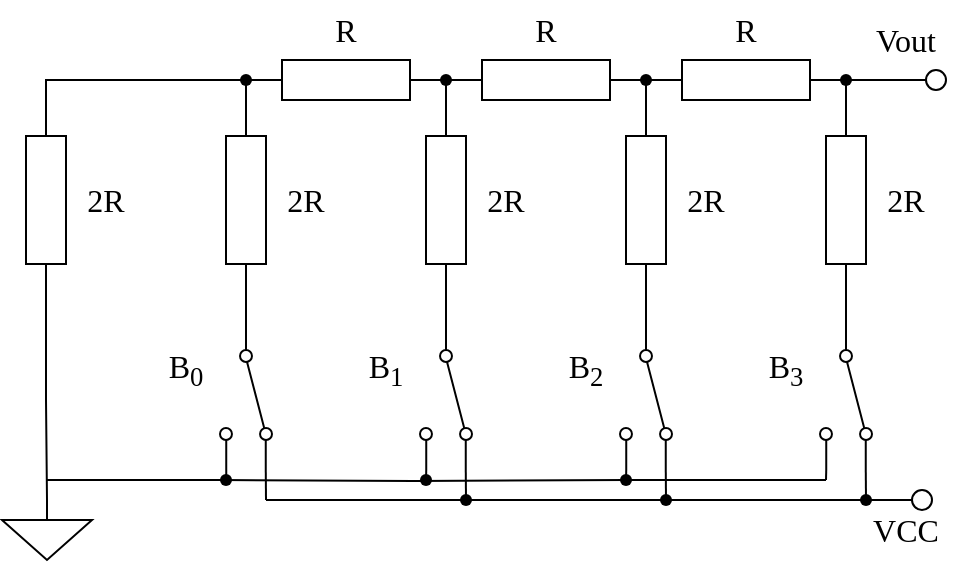 <mxfile version="26.2.9">
  <diagram name="第 1 页" id="8nPp42vIfeSO5kFA-lU3">
    <mxGraphModel dx="741" dy="409" grid="1" gridSize="10" guides="1" tooltips="1" connect="1" arrows="1" fold="1" page="1" pageScale="1" pageWidth="1600" pageHeight="900" math="0" shadow="0">
      <root>
        <mxCell id="0" />
        <mxCell id="1" parent="0" />
        <mxCell id="BS9RdD2L82Xt9nRUD7uX-1" value="" style="pointerEvents=1;verticalLabelPosition=bottom;shadow=0;dashed=0;align=center;html=1;verticalAlign=top;shape=mxgraph.electrical.resistors.resistor_1;rotation=90;" vertex="1" parent="1">
          <mxGeometry x="250" y="410" width="100" height="20" as="geometry" />
        </mxCell>
        <mxCell id="BS9RdD2L82Xt9nRUD7uX-2" value="&lt;font face=&quot;Times New Roman&quot; style=&quot;font-size: 16px;&quot;&gt;2R&lt;/font&gt;" style="text;html=1;align=center;verticalAlign=middle;whiteSpace=wrap;rounded=0;" vertex="1" parent="1">
          <mxGeometry x="300" y="405" width="60" height="30" as="geometry" />
        </mxCell>
        <mxCell id="BS9RdD2L82Xt9nRUD7uX-30" style="edgeStyle=orthogonalEdgeStyle;shape=connector;rounded=0;orthogonalLoop=1;jettySize=auto;html=1;exitX=1;exitY=0.5;exitDx=0;exitDy=0;exitPerimeter=0;entryX=0;entryY=0.5;entryDx=0;entryDy=0;strokeColor=default;align=center;verticalAlign=middle;fontFamily=Helvetica;fontSize=11;fontColor=default;labelBackgroundColor=default;startFill=0;endArrow=none;" edge="1" parent="1" source="BS9RdD2L82Xt9nRUD7uX-3" target="BS9RdD2L82Xt9nRUD7uX-11">
          <mxGeometry relative="1" as="geometry" />
        </mxCell>
        <mxCell id="BS9RdD2L82Xt9nRUD7uX-3" value="" style="pointerEvents=1;verticalLabelPosition=bottom;shadow=0;dashed=0;align=center;html=1;verticalAlign=top;shape=mxgraph.electrical.resistors.resistor_1;rotation=90;" vertex="1" parent="1">
          <mxGeometry x="350" y="410" width="100" height="20" as="geometry" />
        </mxCell>
        <mxCell id="BS9RdD2L82Xt9nRUD7uX-4" value="&lt;font face=&quot;Times New Roman&quot; style=&quot;font-size: 16px;&quot;&gt;2R&lt;/font&gt;" style="text;html=1;align=center;verticalAlign=middle;whiteSpace=wrap;rounded=0;" vertex="1" parent="1">
          <mxGeometry x="400" y="405" width="60" height="30" as="geometry" />
        </mxCell>
        <mxCell id="BS9RdD2L82Xt9nRUD7uX-29" style="edgeStyle=orthogonalEdgeStyle;shape=connector;rounded=0;orthogonalLoop=1;jettySize=auto;html=1;exitX=1;exitY=0.5;exitDx=0;exitDy=0;exitPerimeter=0;entryX=0;entryY=0.5;entryDx=0;entryDy=0;strokeColor=default;align=center;verticalAlign=middle;fontFamily=Helvetica;fontSize=11;fontColor=default;labelBackgroundColor=default;startFill=0;endArrow=none;" edge="1" parent="1" source="BS9RdD2L82Xt9nRUD7uX-5" target="BS9RdD2L82Xt9nRUD7uX-12">
          <mxGeometry relative="1" as="geometry" />
        </mxCell>
        <mxCell id="BS9RdD2L82Xt9nRUD7uX-5" value="" style="pointerEvents=1;verticalLabelPosition=bottom;shadow=0;dashed=0;align=center;html=1;verticalAlign=top;shape=mxgraph.electrical.resistors.resistor_1;rotation=90;" vertex="1" parent="1">
          <mxGeometry x="450" y="410" width="100" height="20" as="geometry" />
        </mxCell>
        <mxCell id="BS9RdD2L82Xt9nRUD7uX-6" value="&lt;font face=&quot;Times New Roman&quot; style=&quot;font-size: 16px;&quot;&gt;2R&lt;/font&gt;" style="text;html=1;align=center;verticalAlign=middle;whiteSpace=wrap;rounded=0;" vertex="1" parent="1">
          <mxGeometry x="500" y="405" width="60" height="30" as="geometry" />
        </mxCell>
        <mxCell id="BS9RdD2L82Xt9nRUD7uX-28" style="edgeStyle=orthogonalEdgeStyle;shape=connector;rounded=0;orthogonalLoop=1;jettySize=auto;html=1;exitX=1;exitY=0.5;exitDx=0;exitDy=0;exitPerimeter=0;entryX=0;entryY=0.5;entryDx=0;entryDy=0;strokeColor=default;align=center;verticalAlign=middle;fontFamily=Helvetica;fontSize=11;fontColor=default;labelBackgroundColor=default;startFill=0;endArrow=none;" edge="1" parent="1" source="BS9RdD2L82Xt9nRUD7uX-7" target="BS9RdD2L82Xt9nRUD7uX-13">
          <mxGeometry relative="1" as="geometry" />
        </mxCell>
        <mxCell id="BS9RdD2L82Xt9nRUD7uX-7" value="" style="pointerEvents=1;verticalLabelPosition=bottom;shadow=0;dashed=0;align=center;html=1;verticalAlign=top;shape=mxgraph.electrical.resistors.resistor_1;rotation=90;" vertex="1" parent="1">
          <mxGeometry x="550" y="410" width="100" height="20" as="geometry" />
        </mxCell>
        <mxCell id="BS9RdD2L82Xt9nRUD7uX-8" value="&lt;font face=&quot;Times New Roman&quot; style=&quot;font-size: 16px;&quot;&gt;2R&lt;/font&gt;" style="text;html=1;align=center;verticalAlign=middle;whiteSpace=wrap;rounded=0;" vertex="1" parent="1">
          <mxGeometry x="600" y="405" width="60" height="30" as="geometry" />
        </mxCell>
        <mxCell id="BS9RdD2L82Xt9nRUD7uX-27" style="edgeStyle=orthogonalEdgeStyle;shape=connector;rounded=0;orthogonalLoop=1;jettySize=auto;html=1;exitX=1;exitY=0.5;exitDx=0;exitDy=0;exitPerimeter=0;entryX=0;entryY=0.5;entryDx=0;entryDy=0;strokeColor=default;align=center;verticalAlign=middle;fontFamily=Helvetica;fontSize=11;fontColor=default;labelBackgroundColor=default;startFill=0;endArrow=none;" edge="1" parent="1" source="BS9RdD2L82Xt9nRUD7uX-9" target="BS9RdD2L82Xt9nRUD7uX-14">
          <mxGeometry relative="1" as="geometry" />
        </mxCell>
        <mxCell id="BS9RdD2L82Xt9nRUD7uX-9" value="" style="pointerEvents=1;verticalLabelPosition=bottom;shadow=0;dashed=0;align=center;html=1;verticalAlign=top;shape=mxgraph.electrical.resistors.resistor_1;rotation=90;" vertex="1" parent="1">
          <mxGeometry x="650" y="410" width="100" height="20" as="geometry" />
        </mxCell>
        <mxCell id="BS9RdD2L82Xt9nRUD7uX-10" value="&lt;font face=&quot;Times New Roman&quot; style=&quot;font-size: 16px;&quot;&gt;2R&lt;/font&gt;" style="text;html=1;align=center;verticalAlign=middle;whiteSpace=wrap;rounded=0;" vertex="1" parent="1">
          <mxGeometry x="700" y="405" width="60" height="30" as="geometry" />
        </mxCell>
        <mxCell id="BS9RdD2L82Xt9nRUD7uX-33" style="edgeStyle=orthogonalEdgeStyle;shape=connector;rounded=0;orthogonalLoop=1;jettySize=auto;html=1;exitDx=0;exitDy=0;strokeColor=default;align=center;verticalAlign=middle;fontFamily=Helvetica;fontSize=11;fontColor=default;labelBackgroundColor=default;startFill=0;endArrow=none;" edge="1" parent="1" source="BS9RdD2L82Xt9nRUD7uX-57">
          <mxGeometry relative="1" as="geometry">
            <mxPoint x="300" y="560" as="targetPoint" />
            <Array as="points">
              <mxPoint x="300" y="560" />
            </Array>
          </mxGeometry>
        </mxCell>
        <mxCell id="BS9RdD2L82Xt9nRUD7uX-40" style="edgeStyle=orthogonalEdgeStyle;shape=connector;rounded=0;orthogonalLoop=1;jettySize=auto;html=1;exitX=1;exitY=0.12;exitDx=0;exitDy=0;strokeColor=default;align=center;verticalAlign=middle;fontFamily=Helvetica;fontSize=11;fontColor=default;labelBackgroundColor=default;startFill=0;endArrow=none;" edge="1" parent="1" source="BS9RdD2L82Xt9nRUD7uX-11">
          <mxGeometry relative="1" as="geometry">
            <mxPoint x="410" y="570" as="targetPoint" />
          </mxGeometry>
        </mxCell>
        <mxCell id="BS9RdD2L82Xt9nRUD7uX-11" value="" style="html=1;shape=mxgraph.electrical.electro-mechanical.twoWaySwitch;aspect=fixed;elSwitchState=2;direction=south;" vertex="1" parent="1">
          <mxGeometry x="387" y="480" width="26" height="75" as="geometry" />
        </mxCell>
        <mxCell id="BS9RdD2L82Xt9nRUD7uX-35" style="edgeStyle=orthogonalEdgeStyle;shape=connector;rounded=0;orthogonalLoop=1;jettySize=auto;html=1;exitDx=0;exitDy=0;strokeColor=default;align=center;verticalAlign=middle;fontFamily=Helvetica;fontSize=11;fontColor=default;labelBackgroundColor=default;startFill=0;endArrow=none;" edge="1" parent="1" source="BS9RdD2L82Xt9nRUD7uX-59">
          <mxGeometry relative="1" as="geometry">
            <mxPoint x="489.952" y="560" as="targetPoint" />
          </mxGeometry>
        </mxCell>
        <mxCell id="BS9RdD2L82Xt9nRUD7uX-41" style="edgeStyle=orthogonalEdgeStyle;shape=connector;rounded=0;orthogonalLoop=1;jettySize=auto;html=1;exitDx=0;exitDy=0;strokeColor=default;align=center;verticalAlign=middle;fontFamily=Helvetica;fontSize=11;fontColor=default;labelBackgroundColor=default;startFill=0;endArrow=none;" edge="1" parent="1" source="BS9RdD2L82Xt9nRUD7uX-63">
          <mxGeometry relative="1" as="geometry">
            <mxPoint x="510" y="570" as="targetPoint" />
          </mxGeometry>
        </mxCell>
        <mxCell id="BS9RdD2L82Xt9nRUD7uX-12" value="" style="html=1;shape=mxgraph.electrical.electro-mechanical.twoWaySwitch;aspect=fixed;elSwitchState=2;direction=south;" vertex="1" parent="1">
          <mxGeometry x="487" y="480" width="26" height="75" as="geometry" />
        </mxCell>
        <mxCell id="BS9RdD2L82Xt9nRUD7uX-36" style="edgeStyle=orthogonalEdgeStyle;shape=connector;rounded=0;orthogonalLoop=1;jettySize=auto;html=1;exitX=1;exitY=0.88;exitDx=0;exitDy=0;strokeColor=default;align=center;verticalAlign=middle;fontFamily=Helvetica;fontSize=11;fontColor=default;labelBackgroundColor=default;startFill=0;endArrow=none;" edge="1" parent="1" source="BS9RdD2L82Xt9nRUD7uX-13">
          <mxGeometry relative="1" as="geometry">
            <mxPoint x="590" y="555" as="targetPoint" />
          </mxGeometry>
        </mxCell>
        <mxCell id="BS9RdD2L82Xt9nRUD7uX-37" style="edgeStyle=orthogonalEdgeStyle;shape=connector;rounded=0;orthogonalLoop=1;jettySize=auto;html=1;exitX=1;exitY=0.88;exitDx=0;exitDy=0;strokeColor=default;align=center;verticalAlign=middle;fontFamily=Helvetica;fontSize=11;fontColor=default;labelBackgroundColor=default;startFill=0;endArrow=none;" edge="1" parent="1" source="BS9RdD2L82Xt9nRUD7uX-13">
          <mxGeometry relative="1" as="geometry">
            <mxPoint x="590" y="560" as="targetPoint" />
          </mxGeometry>
        </mxCell>
        <mxCell id="BS9RdD2L82Xt9nRUD7uX-42" style="edgeStyle=orthogonalEdgeStyle;shape=connector;rounded=0;orthogonalLoop=1;jettySize=auto;html=1;exitDx=0;exitDy=0;strokeColor=default;align=center;verticalAlign=middle;fontFamily=Helvetica;fontSize=11;fontColor=default;labelBackgroundColor=default;startFill=0;endArrow=none;" edge="1" parent="1" source="BS9RdD2L82Xt9nRUD7uX-65">
          <mxGeometry relative="1" as="geometry">
            <mxPoint x="610" y="570" as="targetPoint" />
          </mxGeometry>
        </mxCell>
        <mxCell id="BS9RdD2L82Xt9nRUD7uX-13" value="" style="html=1;shape=mxgraph.electrical.electro-mechanical.twoWaySwitch;aspect=fixed;elSwitchState=2;direction=south;" vertex="1" parent="1">
          <mxGeometry x="587" y="480" width="26" height="75" as="geometry" />
        </mxCell>
        <mxCell id="BS9RdD2L82Xt9nRUD7uX-38" style="edgeStyle=orthogonalEdgeStyle;shape=connector;rounded=0;orthogonalLoop=1;jettySize=auto;html=1;exitX=1;exitY=0.88;exitDx=0;exitDy=0;strokeColor=default;align=center;verticalAlign=middle;fontFamily=Helvetica;fontSize=11;fontColor=default;labelBackgroundColor=default;startFill=0;endArrow=none;" edge="1" parent="1" source="BS9RdD2L82Xt9nRUD7uX-14">
          <mxGeometry relative="1" as="geometry">
            <mxPoint x="690" y="560" as="targetPoint" />
          </mxGeometry>
        </mxCell>
        <mxCell id="BS9RdD2L82Xt9nRUD7uX-43" style="edgeStyle=orthogonalEdgeStyle;shape=connector;rounded=0;orthogonalLoop=1;jettySize=auto;html=1;exitX=1;exitY=0.12;exitDx=0;exitDy=0;strokeColor=default;align=center;verticalAlign=middle;fontFamily=Helvetica;fontSize=11;fontColor=default;labelBackgroundColor=default;startFill=0;endArrow=none;" edge="1" parent="1" source="BS9RdD2L82Xt9nRUD7uX-14">
          <mxGeometry relative="1" as="geometry">
            <mxPoint x="710" y="570" as="targetPoint" />
          </mxGeometry>
        </mxCell>
        <mxCell id="BS9RdD2L82Xt9nRUD7uX-14" value="" style="html=1;shape=mxgraph.electrical.electro-mechanical.twoWaySwitch;aspect=fixed;elSwitchState=2;direction=south;" vertex="1" parent="1">
          <mxGeometry x="687" y="480" width="26" height="75" as="geometry" />
        </mxCell>
        <mxCell id="BS9RdD2L82Xt9nRUD7uX-15" value="" style="pointerEvents=1;verticalLabelPosition=bottom;shadow=0;dashed=0;align=center;html=1;verticalAlign=top;shape=mxgraph.electrical.resistors.resistor_1;" vertex="1" parent="1">
          <mxGeometry x="400" y="350" width="100" height="20" as="geometry" />
        </mxCell>
        <mxCell id="BS9RdD2L82Xt9nRUD7uX-17" value="&lt;font face=&quot;Times New Roman&quot; style=&quot;font-size: 16px;&quot;&gt;R&lt;/font&gt;" style="text;html=1;align=center;verticalAlign=middle;whiteSpace=wrap;rounded=0;" vertex="1" parent="1">
          <mxGeometry x="420" y="320" width="60" height="30" as="geometry" />
        </mxCell>
        <mxCell id="BS9RdD2L82Xt9nRUD7uX-18" value="" style="pointerEvents=1;verticalLabelPosition=bottom;shadow=0;dashed=0;align=center;html=1;verticalAlign=top;shape=mxgraph.electrical.resistors.resistor_1;" vertex="1" parent="1">
          <mxGeometry x="500" y="350" width="100" height="20" as="geometry" />
        </mxCell>
        <mxCell id="BS9RdD2L82Xt9nRUD7uX-19" value="&lt;font face=&quot;Times New Roman&quot; style=&quot;font-size: 16px;&quot;&gt;R&lt;/font&gt;" style="text;html=1;align=center;verticalAlign=middle;whiteSpace=wrap;rounded=0;" vertex="1" parent="1">
          <mxGeometry x="520" y="320" width="60" height="30" as="geometry" />
        </mxCell>
        <mxCell id="BS9RdD2L82Xt9nRUD7uX-20" value="" style="pointerEvents=1;verticalLabelPosition=bottom;shadow=0;dashed=0;align=center;html=1;verticalAlign=top;shape=mxgraph.electrical.resistors.resistor_1;" vertex="1" parent="1">
          <mxGeometry x="600" y="350" width="100" height="20" as="geometry" />
        </mxCell>
        <mxCell id="BS9RdD2L82Xt9nRUD7uX-21" value="&lt;font face=&quot;Times New Roman&quot; style=&quot;font-size: 16px;&quot;&gt;R&lt;/font&gt;" style="text;html=1;align=center;verticalAlign=middle;whiteSpace=wrap;rounded=0;" vertex="1" parent="1">
          <mxGeometry x="620" y="320" width="60" height="30" as="geometry" />
        </mxCell>
        <mxCell id="BS9RdD2L82Xt9nRUD7uX-22" style="edgeStyle=orthogonalEdgeStyle;rounded=0;orthogonalLoop=1;jettySize=auto;html=1;exitX=0;exitY=0.5;exitDx=0;exitDy=0;exitPerimeter=0;entryX=0;entryY=0.5;entryDx=0;entryDy=0;entryPerimeter=0;endArrow=none;startFill=0;" edge="1" parent="1" source="BS9RdD2L82Xt9nRUD7uX-1" target="BS9RdD2L82Xt9nRUD7uX-15">
          <mxGeometry relative="1" as="geometry">
            <Array as="points">
              <mxPoint x="300" y="360" />
            </Array>
          </mxGeometry>
        </mxCell>
        <mxCell id="BS9RdD2L82Xt9nRUD7uX-23" style="edgeStyle=orthogonalEdgeStyle;rounded=0;orthogonalLoop=1;jettySize=auto;html=1;exitDx=0;exitDy=0;exitPerimeter=0;entryX=0;entryY=0.5;entryDx=0;entryDy=0;entryPerimeter=0;endArrow=none;startFill=0;" edge="1" parent="1" source="BS9RdD2L82Xt9nRUD7uX-51" target="BS9RdD2L82Xt9nRUD7uX-15">
          <mxGeometry relative="1" as="geometry" />
        </mxCell>
        <mxCell id="BS9RdD2L82Xt9nRUD7uX-24" style="edgeStyle=orthogonalEdgeStyle;shape=connector;rounded=0;orthogonalLoop=1;jettySize=auto;html=1;exitX=0;exitY=0.5;exitDx=0;exitDy=0;exitPerimeter=0;entryX=0;entryY=0.5;entryDx=0;entryDy=0;entryPerimeter=0;strokeColor=default;align=center;verticalAlign=middle;fontFamily=Helvetica;fontSize=11;fontColor=default;labelBackgroundColor=default;startFill=0;endArrow=none;" edge="1" parent="1" source="BS9RdD2L82Xt9nRUD7uX-5" target="BS9RdD2L82Xt9nRUD7uX-18">
          <mxGeometry relative="1" as="geometry" />
        </mxCell>
        <mxCell id="BS9RdD2L82Xt9nRUD7uX-25" style="edgeStyle=orthogonalEdgeStyle;shape=connector;rounded=0;orthogonalLoop=1;jettySize=auto;html=1;exitX=0;exitY=0.5;exitDx=0;exitDy=0;exitPerimeter=0;entryX=0;entryY=0.5;entryDx=0;entryDy=0;entryPerimeter=0;strokeColor=default;align=center;verticalAlign=middle;fontFamily=Helvetica;fontSize=11;fontColor=default;labelBackgroundColor=default;startFill=0;endArrow=none;" edge="1" parent="1" source="BS9RdD2L82Xt9nRUD7uX-7" target="BS9RdD2L82Xt9nRUD7uX-20">
          <mxGeometry relative="1" as="geometry" />
        </mxCell>
        <mxCell id="BS9RdD2L82Xt9nRUD7uX-26" style="edgeStyle=orthogonalEdgeStyle;shape=connector;rounded=0;orthogonalLoop=1;jettySize=auto;html=1;exitDx=0;exitDy=0;exitPerimeter=0;entryX=1;entryY=0.5;entryDx=0;entryDy=0;entryPerimeter=0;strokeColor=default;align=center;verticalAlign=middle;fontFamily=Helvetica;fontSize=11;fontColor=default;labelBackgroundColor=default;startFill=0;endArrow=none;" edge="1" parent="1" source="BS9RdD2L82Xt9nRUD7uX-55" target="BS9RdD2L82Xt9nRUD7uX-20">
          <mxGeometry relative="1" as="geometry" />
        </mxCell>
        <mxCell id="BS9RdD2L82Xt9nRUD7uX-31" value="" style="pointerEvents=1;verticalLabelPosition=bottom;shadow=0;dashed=0;align=center;html=1;verticalAlign=top;shape=mxgraph.electrical.signal_sources.signal_ground;fontFamily=Helvetica;fontSize=11;fontColor=default;labelBackgroundColor=default;" vertex="1" parent="1">
          <mxGeometry x="278" y="570" width="45" height="30" as="geometry" />
        </mxCell>
        <mxCell id="BS9RdD2L82Xt9nRUD7uX-32" style="edgeStyle=orthogonalEdgeStyle;shape=connector;rounded=0;orthogonalLoop=1;jettySize=auto;html=1;exitX=1;exitY=0.5;exitDx=0;exitDy=0;exitPerimeter=0;entryX=0.5;entryY=0;entryDx=0;entryDy=0;entryPerimeter=0;strokeColor=default;align=center;verticalAlign=middle;fontFamily=Helvetica;fontSize=11;fontColor=default;labelBackgroundColor=default;startFill=0;endArrow=none;" edge="1" parent="1" source="BS9RdD2L82Xt9nRUD7uX-1" target="BS9RdD2L82Xt9nRUD7uX-31">
          <mxGeometry relative="1" as="geometry" />
        </mxCell>
        <mxCell id="BS9RdD2L82Xt9nRUD7uX-34" value="" style="endArrow=none;html=1;rounded=0;strokeColor=default;align=center;verticalAlign=middle;fontFamily=Helvetica;fontSize=11;fontColor=default;labelBackgroundColor=default;edgeStyle=orthogonalEdgeStyle;" edge="1" parent="1" source="BS9RdD2L82Xt9nRUD7uX-61">
          <mxGeometry width="50" height="50" relative="1" as="geometry">
            <mxPoint x="387" y="560" as="sourcePoint" />
            <mxPoint x="690" y="560" as="targetPoint" />
          </mxGeometry>
        </mxCell>
        <mxCell id="BS9RdD2L82Xt9nRUD7uX-39" value="" style="endArrow=none;html=1;rounded=0;strokeColor=default;align=center;verticalAlign=middle;fontFamily=Helvetica;fontSize=11;fontColor=default;labelBackgroundColor=default;edgeStyle=orthogonalEdgeStyle;" edge="1" parent="1">
          <mxGeometry width="50" height="50" relative="1" as="geometry">
            <mxPoint x="410" y="570" as="sourcePoint" />
            <mxPoint x="733" y="570" as="targetPoint" />
          </mxGeometry>
        </mxCell>
        <mxCell id="BS9RdD2L82Xt9nRUD7uX-45" value="" style="ellipse;whiteSpace=wrap;html=1;aspect=fixed;fontFamily=Helvetica;fontSize=11;fontColor=default;labelBackgroundColor=default;" vertex="1" parent="1">
          <mxGeometry x="733" y="565" width="10" height="10" as="geometry" />
        </mxCell>
        <mxCell id="BS9RdD2L82Xt9nRUD7uX-46" value="&lt;font face=&quot;Times New Roman&quot; style=&quot;font-size: 16px;&quot;&gt;VCC&lt;/font&gt;" style="text;html=1;align=center;verticalAlign=middle;whiteSpace=wrap;rounded=0;" vertex="1" parent="1">
          <mxGeometry x="700" y="570" width="60" height="30" as="geometry" />
        </mxCell>
        <mxCell id="BS9RdD2L82Xt9nRUD7uX-50" value="&lt;font face=&quot;Times New Roman&quot; style=&quot;font-size: 16px;&quot;&gt;Vout&lt;/font&gt;" style="text;html=1;align=center;verticalAlign=middle;whiteSpace=wrap;rounded=0;" vertex="1" parent="1">
          <mxGeometry x="700" y="325" width="60" height="30" as="geometry" />
        </mxCell>
        <mxCell id="BS9RdD2L82Xt9nRUD7uX-52" value="" style="edgeStyle=orthogonalEdgeStyle;rounded=0;orthogonalLoop=1;jettySize=auto;html=1;exitX=0;exitY=0.5;exitDx=0;exitDy=0;exitPerimeter=0;entryDx=0;entryDy=0;entryPerimeter=0;endArrow=none;startFill=0;" edge="1" parent="1" source="BS9RdD2L82Xt9nRUD7uX-3" target="BS9RdD2L82Xt9nRUD7uX-51">
          <mxGeometry relative="1" as="geometry">
            <mxPoint x="400" y="370" as="sourcePoint" />
            <mxPoint x="400" y="360" as="targetPoint" />
          </mxGeometry>
        </mxCell>
        <mxCell id="BS9RdD2L82Xt9nRUD7uX-51" value="" style="shape=waypoint;sketch=0;fillStyle=solid;size=6;pointerEvents=1;points=[];fillColor=none;resizable=0;rotatable=0;perimeter=centerPerimeter;snapToPoint=1;fontFamily=Helvetica;fontSize=11;fontColor=default;labelBackgroundColor=default;" vertex="1" parent="1">
          <mxGeometry x="390" y="350" width="20" height="20" as="geometry" />
        </mxCell>
        <mxCell id="BS9RdD2L82Xt9nRUD7uX-53" value="" style="shape=waypoint;sketch=0;fillStyle=solid;size=6;pointerEvents=1;points=[];fillColor=none;resizable=0;rotatable=0;perimeter=centerPerimeter;snapToPoint=1;fontFamily=Helvetica;fontSize=11;fontColor=default;labelBackgroundColor=default;" vertex="1" parent="1">
          <mxGeometry x="490" y="350" width="20" height="20" as="geometry" />
        </mxCell>
        <mxCell id="BS9RdD2L82Xt9nRUD7uX-54" value="" style="shape=waypoint;sketch=0;fillStyle=solid;size=6;pointerEvents=1;points=[];fillColor=none;resizable=0;rotatable=0;perimeter=centerPerimeter;snapToPoint=1;fontFamily=Helvetica;fontSize=11;fontColor=default;labelBackgroundColor=default;" vertex="1" parent="1">
          <mxGeometry x="590" y="350" width="20" height="20" as="geometry" />
        </mxCell>
        <mxCell id="BS9RdD2L82Xt9nRUD7uX-56" value="" style="edgeStyle=orthogonalEdgeStyle;shape=connector;rounded=0;orthogonalLoop=1;jettySize=auto;html=1;exitX=0;exitY=0.5;exitDx=0;exitDy=0;exitPerimeter=0;entryDx=0;entryDy=0;entryPerimeter=0;strokeColor=default;align=center;verticalAlign=middle;fontFamily=Helvetica;fontSize=11;fontColor=default;labelBackgroundColor=default;startFill=0;endArrow=none;" edge="1" parent="1" source="BS9RdD2L82Xt9nRUD7uX-9" target="BS9RdD2L82Xt9nRUD7uX-55">
          <mxGeometry relative="1" as="geometry">
            <mxPoint x="700" y="370" as="sourcePoint" />
            <mxPoint x="700" y="360" as="targetPoint" />
          </mxGeometry>
        </mxCell>
        <mxCell id="BS9RdD2L82Xt9nRUD7uX-55" value="" style="shape=waypoint;sketch=0;fillStyle=solid;size=6;pointerEvents=1;points=[];fillColor=none;resizable=0;rotatable=0;perimeter=centerPerimeter;snapToPoint=1;fontFamily=Helvetica;fontSize=11;fontColor=default;labelBackgroundColor=default;" vertex="1" parent="1">
          <mxGeometry x="690" y="350" width="20" height="20" as="geometry" />
        </mxCell>
        <mxCell id="BS9RdD2L82Xt9nRUD7uX-58" value="" style="edgeStyle=orthogonalEdgeStyle;shape=connector;rounded=0;orthogonalLoop=1;jettySize=auto;html=1;exitX=1;exitY=0.88;exitDx=0;exitDy=0;strokeColor=default;align=center;verticalAlign=middle;fontFamily=Helvetica;fontSize=11;fontColor=default;labelBackgroundColor=default;startFill=0;endArrow=none;" edge="1" parent="1" source="BS9RdD2L82Xt9nRUD7uX-11" target="BS9RdD2L82Xt9nRUD7uX-57">
          <mxGeometry relative="1" as="geometry">
            <mxPoint x="300" y="560" as="targetPoint" />
            <mxPoint x="390" y="555" as="sourcePoint" />
            <Array as="points">
              <mxPoint x="390" y="560" />
            </Array>
          </mxGeometry>
        </mxCell>
        <mxCell id="BS9RdD2L82Xt9nRUD7uX-57" value="" style="shape=waypoint;sketch=0;fillStyle=solid;size=6;pointerEvents=1;points=[];fillColor=none;resizable=0;rotatable=0;perimeter=centerPerimeter;snapToPoint=1;fontFamily=Helvetica;fontSize=11;fontColor=default;labelBackgroundColor=default;" vertex="1" parent="1">
          <mxGeometry x="380" y="550" width="20" height="20" as="geometry" />
        </mxCell>
        <mxCell id="BS9RdD2L82Xt9nRUD7uX-60" value="" style="edgeStyle=orthogonalEdgeStyle;shape=connector;rounded=0;orthogonalLoop=1;jettySize=auto;html=1;exitX=1;exitY=0.88;exitDx=0;exitDy=0;strokeColor=default;align=center;verticalAlign=middle;fontFamily=Helvetica;fontSize=11;fontColor=default;labelBackgroundColor=default;startFill=0;endArrow=none;" edge="1" parent="1" source="BS9RdD2L82Xt9nRUD7uX-12" target="BS9RdD2L82Xt9nRUD7uX-59">
          <mxGeometry relative="1" as="geometry">
            <mxPoint x="489.952" y="560" as="targetPoint" />
            <mxPoint x="490" y="555" as="sourcePoint" />
          </mxGeometry>
        </mxCell>
        <mxCell id="BS9RdD2L82Xt9nRUD7uX-59" value="" style="shape=waypoint;sketch=0;fillStyle=solid;size=6;pointerEvents=1;points=[];fillColor=none;resizable=0;rotatable=0;perimeter=centerPerimeter;snapToPoint=1;fontFamily=Helvetica;fontSize=11;fontColor=default;labelBackgroundColor=default;" vertex="1" parent="1">
          <mxGeometry x="480" y="550" width="20" height="20" as="geometry" />
        </mxCell>
        <mxCell id="BS9RdD2L82Xt9nRUD7uX-62" value="" style="endArrow=none;html=1;rounded=0;strokeColor=default;align=center;verticalAlign=middle;fontFamily=Helvetica;fontSize=11;fontColor=default;labelBackgroundColor=default;edgeStyle=orthogonalEdgeStyle;" edge="1" parent="1" target="BS9RdD2L82Xt9nRUD7uX-61">
          <mxGeometry width="50" height="50" relative="1" as="geometry">
            <mxPoint x="387" y="560" as="sourcePoint" />
            <mxPoint x="690" y="560" as="targetPoint" />
          </mxGeometry>
        </mxCell>
        <mxCell id="BS9RdD2L82Xt9nRUD7uX-61" value="" style="shape=waypoint;sketch=0;fillStyle=solid;size=6;pointerEvents=1;points=[];fillColor=none;resizable=0;rotatable=0;perimeter=centerPerimeter;snapToPoint=1;fontFamily=Helvetica;fontSize=11;fontColor=default;labelBackgroundColor=default;" vertex="1" parent="1">
          <mxGeometry x="580" y="550" width="20" height="20" as="geometry" />
        </mxCell>
        <mxCell id="BS9RdD2L82Xt9nRUD7uX-64" value="" style="edgeStyle=orthogonalEdgeStyle;shape=connector;rounded=0;orthogonalLoop=1;jettySize=auto;html=1;exitX=1;exitY=0.12;exitDx=0;exitDy=0;strokeColor=default;align=center;verticalAlign=middle;fontFamily=Helvetica;fontSize=11;fontColor=default;labelBackgroundColor=default;startFill=0;endArrow=none;" edge="1" parent="1" source="BS9RdD2L82Xt9nRUD7uX-12" target="BS9RdD2L82Xt9nRUD7uX-63">
          <mxGeometry relative="1" as="geometry">
            <mxPoint x="510" y="570" as="targetPoint" />
            <mxPoint x="510" y="555" as="sourcePoint" />
          </mxGeometry>
        </mxCell>
        <mxCell id="BS9RdD2L82Xt9nRUD7uX-63" value="" style="shape=waypoint;sketch=0;fillStyle=solid;size=6;pointerEvents=1;points=[];fillColor=none;resizable=0;rotatable=0;perimeter=centerPerimeter;snapToPoint=1;fontFamily=Helvetica;fontSize=11;fontColor=default;labelBackgroundColor=default;" vertex="1" parent="1">
          <mxGeometry x="500" y="560" width="20" height="20" as="geometry" />
        </mxCell>
        <mxCell id="BS9RdD2L82Xt9nRUD7uX-66" value="" style="edgeStyle=orthogonalEdgeStyle;shape=connector;rounded=0;orthogonalLoop=1;jettySize=auto;html=1;exitX=1;exitY=0.12;exitDx=0;exitDy=0;strokeColor=default;align=center;verticalAlign=middle;fontFamily=Helvetica;fontSize=11;fontColor=default;labelBackgroundColor=default;startFill=0;endArrow=none;" edge="1" parent="1" source="BS9RdD2L82Xt9nRUD7uX-13" target="BS9RdD2L82Xt9nRUD7uX-65">
          <mxGeometry relative="1" as="geometry">
            <mxPoint x="610" y="570" as="targetPoint" />
            <mxPoint x="610" y="555" as="sourcePoint" />
          </mxGeometry>
        </mxCell>
        <mxCell id="BS9RdD2L82Xt9nRUD7uX-65" value="" style="shape=waypoint;sketch=0;fillStyle=solid;size=6;pointerEvents=1;points=[];fillColor=none;resizable=0;rotatable=0;perimeter=centerPerimeter;snapToPoint=1;fontFamily=Helvetica;fontSize=11;fontColor=default;labelBackgroundColor=default;" vertex="1" parent="1">
          <mxGeometry x="600" y="560" width="20" height="20" as="geometry" />
        </mxCell>
        <mxCell id="BS9RdD2L82Xt9nRUD7uX-67" value="" style="shape=waypoint;sketch=0;fillStyle=solid;size=6;pointerEvents=1;points=[];fillColor=none;resizable=0;rotatable=0;perimeter=centerPerimeter;snapToPoint=1;fontFamily=Helvetica;fontSize=11;fontColor=default;labelBackgroundColor=default;" vertex="1" parent="1">
          <mxGeometry x="700" y="560" width="20" height="20" as="geometry" />
        </mxCell>
        <mxCell id="BS9RdD2L82Xt9nRUD7uX-68" value="&lt;font face=&quot;Times New Roman&quot; style=&quot;font-size: 16px;&quot;&gt;B&lt;sub&gt;0&lt;/sub&gt;&lt;/font&gt;" style="text;html=1;align=center;verticalAlign=middle;whiteSpace=wrap;rounded=0;" vertex="1" parent="1">
          <mxGeometry x="340" y="490" width="60" height="30" as="geometry" />
        </mxCell>
        <mxCell id="BS9RdD2L82Xt9nRUD7uX-69" value="&lt;font face=&quot;Times New Roman&quot; style=&quot;font-size: 16px;&quot;&gt;B&lt;sub&gt;1&lt;/sub&gt;&lt;/font&gt;" style="text;html=1;align=center;verticalAlign=middle;whiteSpace=wrap;rounded=0;" vertex="1" parent="1">
          <mxGeometry x="440" y="490" width="60" height="30" as="geometry" />
        </mxCell>
        <mxCell id="BS9RdD2L82Xt9nRUD7uX-70" value="&lt;font face=&quot;Times New Roman&quot; style=&quot;font-size: 16px;&quot;&gt;B&lt;sub&gt;2&lt;/sub&gt;&lt;/font&gt;" style="text;html=1;align=center;verticalAlign=middle;whiteSpace=wrap;rounded=0;" vertex="1" parent="1">
          <mxGeometry x="540" y="490" width="60" height="30" as="geometry" />
        </mxCell>
        <mxCell id="BS9RdD2L82Xt9nRUD7uX-71" value="&lt;font face=&quot;Times New Roman&quot; style=&quot;font-size: 16px;&quot;&gt;B&lt;sub&gt;3&lt;/sub&gt;&lt;/font&gt;" style="text;html=1;align=center;verticalAlign=middle;whiteSpace=wrap;rounded=0;" vertex="1" parent="1">
          <mxGeometry x="640" y="490" width="60" height="30" as="geometry" />
        </mxCell>
        <mxCell id="BS9RdD2L82Xt9nRUD7uX-72" value="" style="endArrow=none;html=1;rounded=0;strokeColor=default;align=center;verticalAlign=middle;fontFamily=Helvetica;fontSize=11;fontColor=default;labelBackgroundColor=default;edgeStyle=orthogonalEdgeStyle;" edge="1" parent="1">
          <mxGeometry width="50" height="50" relative="1" as="geometry">
            <mxPoint x="700" y="359" as="sourcePoint" />
            <mxPoint x="740.101" y="360.0" as="targetPoint" />
            <Array as="points">
              <mxPoint x="700" y="360" />
            </Array>
          </mxGeometry>
        </mxCell>
        <mxCell id="BS9RdD2L82Xt9nRUD7uX-49" value="" style="ellipse;whiteSpace=wrap;html=1;aspect=fixed;fontFamily=Helvetica;fontSize=11;fontColor=default;labelBackgroundColor=default;" vertex="1" parent="1">
          <mxGeometry x="740" y="355" width="10" height="10" as="geometry" />
        </mxCell>
      </root>
    </mxGraphModel>
  </diagram>
</mxfile>
